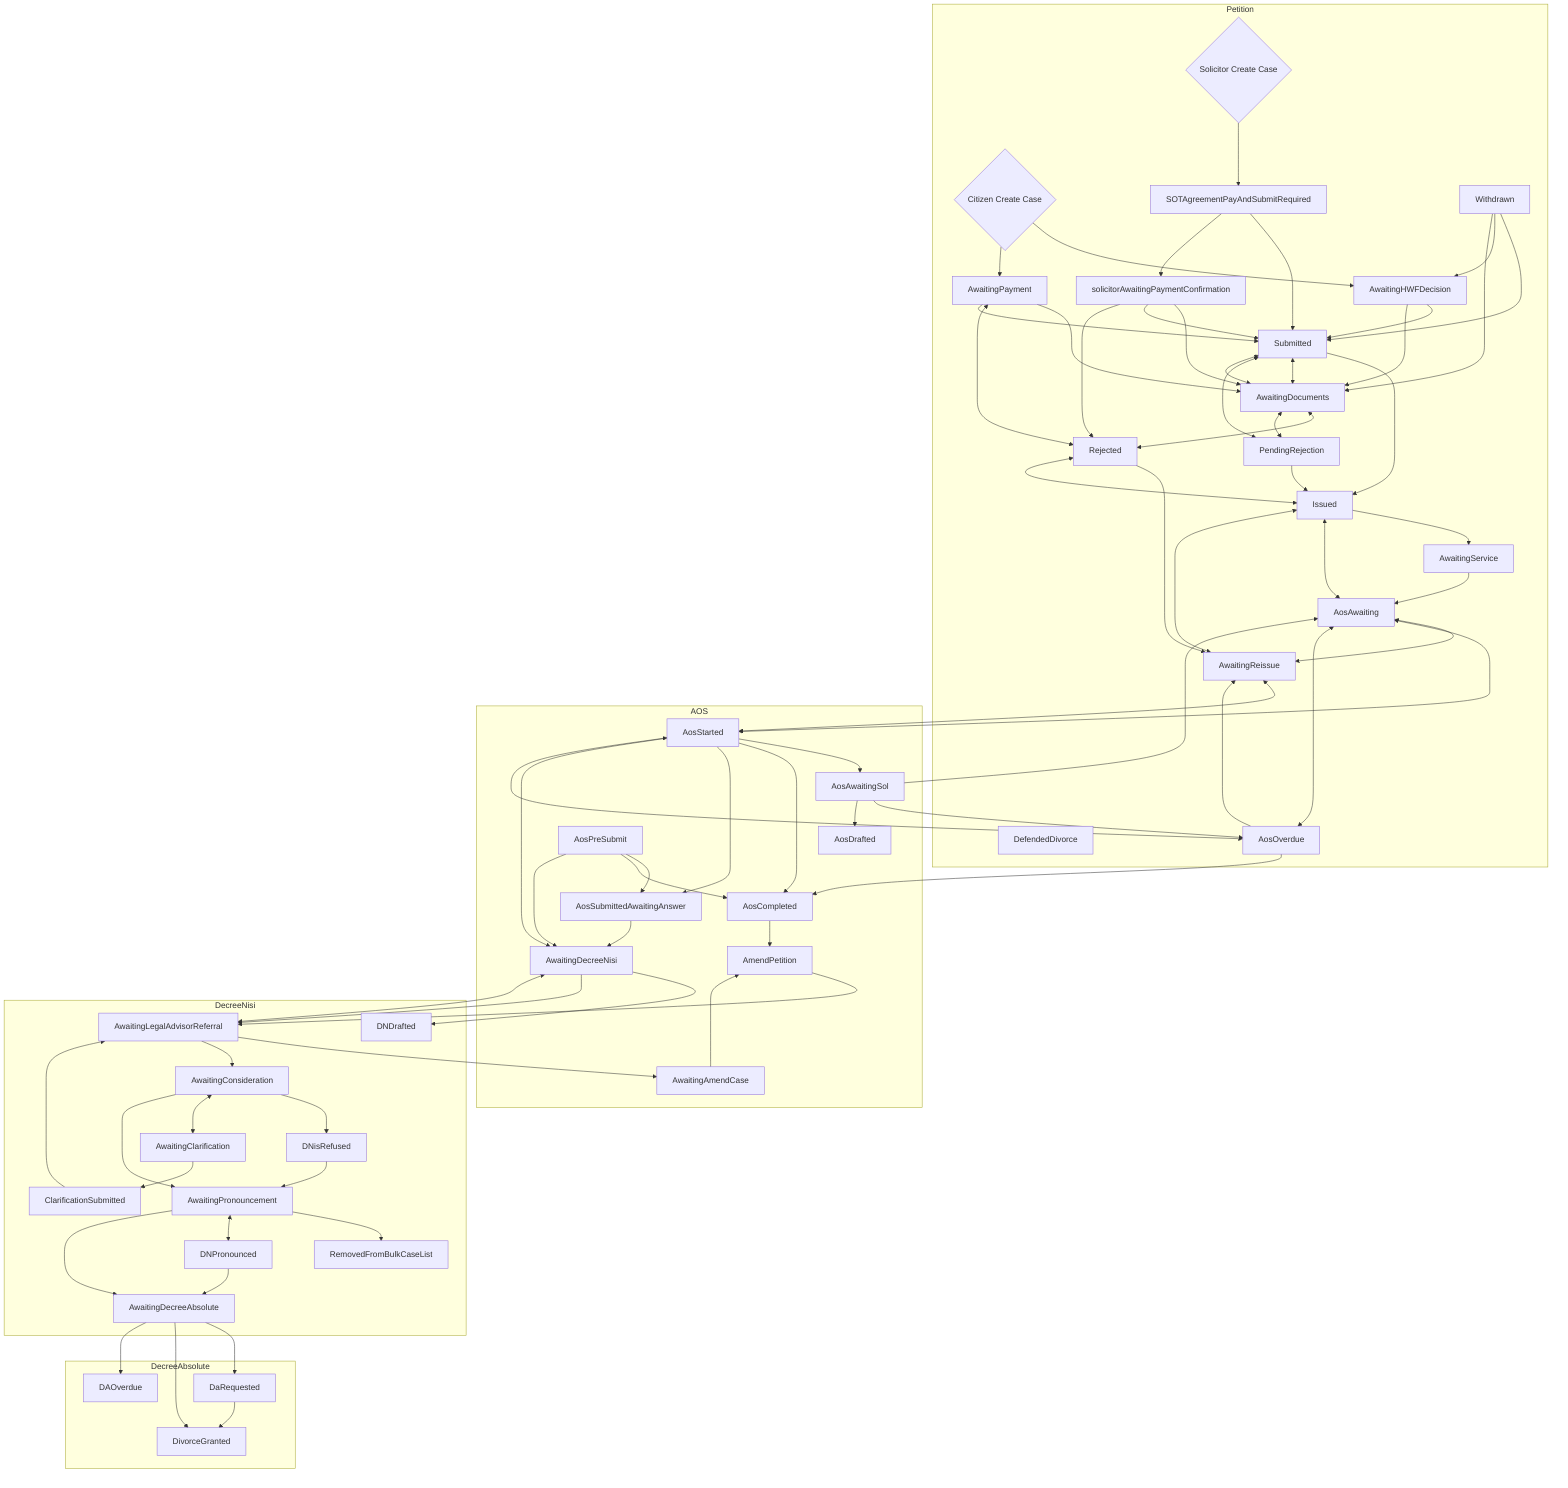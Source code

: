 graph TD

  subgraph Petition
    cit{Citizen Create Case}
    sol{Solicitor Create Case}
    AwaitingPayment
    AwaitingHWFDecision
    SOTAgreementPayAndSubmitRequired
    solicitorAwaitingPaymentConfirmation
    Submitted
    Withdrawn
    AwaitingDocuments
    PendingRejection
    Issued
    Rejected
    AwaitingService
    AosAwaiting
    AwaitingReissue
    DefendedDivorce
    AosOverdue
    AwaitingReissue
  end

  subgraph AOS
    AosStarted
    AosAwaitingSol
    AosSubmittedAwaitingAnswer
    AosDrafted
    AosPreSubmit
    AosCompleted
    AmendPetition
    AwaitingDecreeNisi
    AwaitingAmendCase

  end

  subgraph DecreeNisi
    DNDrafted
    AwaitingLegalAdvisorReferral
    AwaitingConsideration
    DNisRefused
    AwaitingClarification
    AwaitingPronouncement
    RemovedFromBulkCaseList
    DNPronounced
    AwaitingDecreeAbsolute
    ClarificationSubmitted
  end

  subgraph DecreeAbsolute
    DaRequested
    DAOverdue
    DivorceGranted
  end

  %% AwaitingPetitioner %% in code not in CCD
  %% AwaitingConsiderationGeneralApplication %% in code not in CCD
  %% AwaitingConsiderationDN %% in code not in CCD
  %% AwaitingAdminClarification %% in CCD but not used
  %% ServiceApplicationNotApproved %% in code not CCD
  %% Created %% not used
  %% WelshResponseAwaitingReview %% not used
  %% WelshLADecision %% not used
  %% WelshDNReceived %% not used

  cit{Citizen Create Case}-->AwaitingHWFDecision
  cit{Citizen Create Case}-->AwaitingPayment

  AwaitingHWFDecision-->Submitted
  AwaitingHWFDecision-->AwaitingDocuments

  Submitted-->Issued
  Submitted<-->AwaitingDocuments
  Submitted<-->PendingRejection

  AwaitingPayment-->AwaitingDocuments
  AwaitingPayment<-->Rejected
  AwaitingPayment-->Submitted

  Withdrawn-->Submitted
  Withdrawn-->AwaitingHWFDecision
  Withdrawn-->AwaitingDocuments

  AwaitingDocuments<-->Submitted

  sol{Solicitor Create Case}-->SOTAgreementPayAndSubmitRequired
  SOTAgreementPayAndSubmitRequired-->Submitted
  SOTAgreementPayAndSubmitRequired-->

  solicitorAwaitingPaymentConfirmation-->AwaitingDocuments
  solicitorAwaitingPaymentConfirmation-->Submitted
  solicitorAwaitingPaymentConfirmation-->Rejected

  AwaitingDocuments<-->Rejected
  AwaitingDocuments<-->PendingRejection

  PendingRejection-->Issued

  Rejected-->AwaitingReissue
  Rejected<-->Issued

  Issued-->AwaitingService
  Issued<-->AosAwaiting
  Issued<-->AwaitingReissue

  AwaitingService-->AosAwaiting

  AosAwaiting<-->AwaitingReissue
  AosAwaiting<-->AosStarted
  AosAwaiting<-->AosOverdue

  AwaitingReissue<-->AosStarted

  AosOverdue<-->AosStarted
  AosOverdue-->AwaitingReissue
  AosOverdue-->AosCompleted

  AosStarted-->AosAwaitingSol
  AosStarted-->AosCompleted
  AosStarted-->AosSubmittedAwaitingAnswer
  AosStarted-->AwaitingDecreeNisi

  AosAwaitingSol-->AosAwaiting
  AosAwaitingSol-->AosOverdue
  AosAwaitingSol-->AosDrafted

  AosPreSubmit-->AosSubmittedAwaitingAnswer
  AosPreSubmit-->AosCompleted
  AosPreSubmit-->AwaitingDecreeNisi

  AosSubmittedAwaitingAnswer-->AwaitingDecreeNisi

  AosCompleted-->AmendPetition

  AmendPetition-->AwaitingLegalAdvisorReferral

  AwaitingAmendCase-->AmendPetition

  AwaitingDecreeNisi-->DNDrafted
  AwaitingDecreeNisi-->AwaitingLegalAdvisorReferral
  AwaitingDecreeNisi<-->AwaitingLegalAdvisorReferral

  AwaitingLegalAdvisorReferral-->AwaitingAmendCase
  AwaitingLegalAdvisorReferral-->AwaitingConsideration

  AwaitingConsideration-->DNisRefused
  AwaitingConsideration<-->AwaitingClarification
  AwaitingConsideration-->AwaitingPronouncement

  DNisRefused-->AwaitingPronouncement

  AwaitingClarification-->ClarificationSubmitted

  ClarificationSubmitted-->AwaitingLegalAdvisorReferral

  AwaitingPronouncement-->RemovedFromBulkCaseList
  AwaitingPronouncement<-->DNPronounced
  AwaitingPronouncement-->AwaitingDecreeAbsolute

  DNPronounced-->AwaitingDecreeAbsolute

  AwaitingDecreeAbsolute-->DaRequested
  AwaitingDecreeAbsolute-->DivorceGranted
  AwaitingDecreeAbsolute-->DAOverdue

  DaRequested-->DivorceGranted